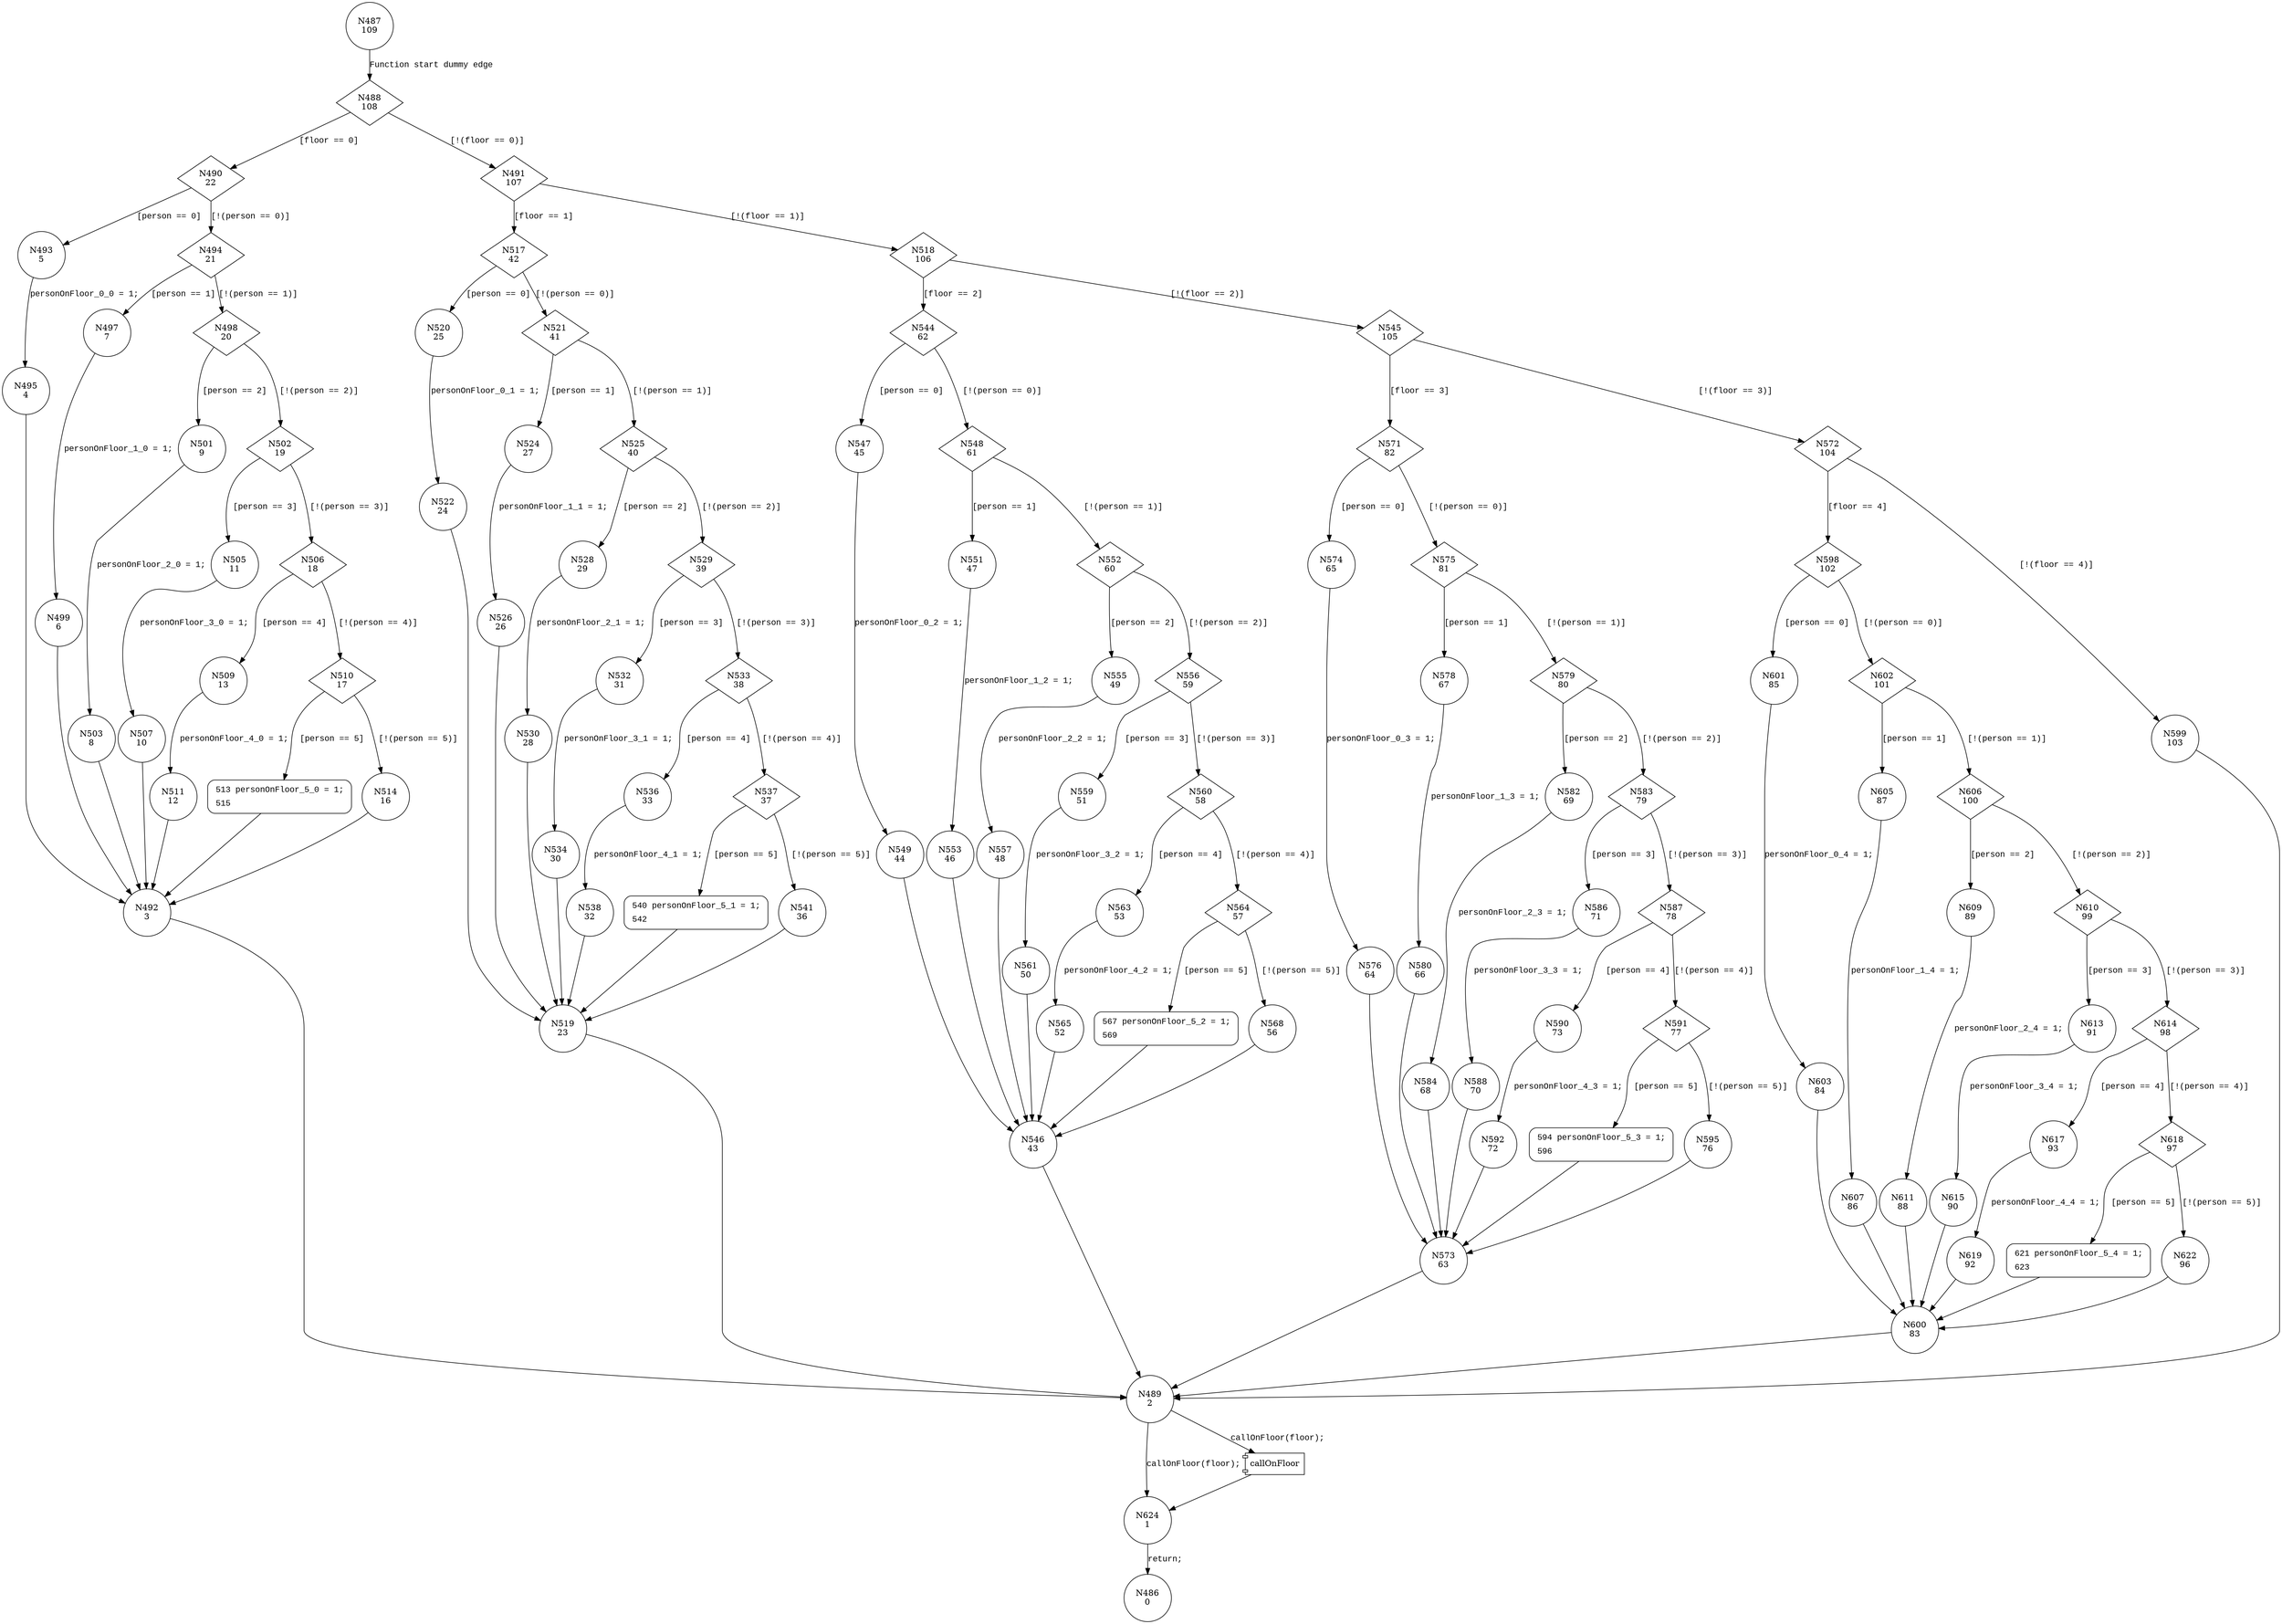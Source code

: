 digraph initPersonOnFloor {
487 [shape="circle" label="N487\n109"]
488 [shape="diamond" label="N488\n108"]
490 [shape="diamond" label="N490\n22"]
491 [shape="diamond" label="N491\n107"]
517 [shape="diamond" label="N517\n42"]
518 [shape="diamond" label="N518\n106"]
544 [shape="diamond" label="N544\n62"]
545 [shape="diamond" label="N545\n105"]
571 [shape="diamond" label="N571\n82"]
572 [shape="diamond" label="N572\n104"]
598 [shape="diamond" label="N598\n102"]
599 [shape="circle" label="N599\n103"]
489 [shape="circle" label="N489\n2"]
624 [shape="circle" label="N624\n1"]
486 [shape="circle" label="N486\n0"]
601 [shape="circle" label="N601\n85"]
602 [shape="diamond" label="N602\n101"]
605 [shape="circle" label="N605\n87"]
606 [shape="diamond" label="N606\n100"]
609 [shape="circle" label="N609\n89"]
610 [shape="diamond" label="N610\n99"]
613 [shape="circle" label="N613\n91"]
614 [shape="diamond" label="N614\n98"]
617 [shape="circle" label="N617\n93"]
618 [shape="diamond" label="N618\n97"]
621 [shape="circle" label="N621\n95"]
622 [shape="circle" label="N622\n96"]
600 [shape="circle" label="N600\n83"]
619 [shape="circle" label="N619\n92"]
615 [shape="circle" label="N615\n90"]
611 [shape="circle" label="N611\n88"]
607 [shape="circle" label="N607\n86"]
603 [shape="circle" label="N603\n84"]
574 [shape="circle" label="N574\n65"]
575 [shape="diamond" label="N575\n81"]
578 [shape="circle" label="N578\n67"]
579 [shape="diamond" label="N579\n80"]
582 [shape="circle" label="N582\n69"]
583 [shape="diamond" label="N583\n79"]
586 [shape="circle" label="N586\n71"]
587 [shape="diamond" label="N587\n78"]
590 [shape="circle" label="N590\n73"]
591 [shape="diamond" label="N591\n77"]
594 [shape="circle" label="N594\n75"]
595 [shape="circle" label="N595\n76"]
573 [shape="circle" label="N573\n63"]
592 [shape="circle" label="N592\n72"]
588 [shape="circle" label="N588\n70"]
584 [shape="circle" label="N584\n68"]
580 [shape="circle" label="N580\n66"]
576 [shape="circle" label="N576\n64"]
547 [shape="circle" label="N547\n45"]
548 [shape="diamond" label="N548\n61"]
551 [shape="circle" label="N551\n47"]
552 [shape="diamond" label="N552\n60"]
555 [shape="circle" label="N555\n49"]
556 [shape="diamond" label="N556\n59"]
559 [shape="circle" label="N559\n51"]
560 [shape="diamond" label="N560\n58"]
563 [shape="circle" label="N563\n53"]
564 [shape="diamond" label="N564\n57"]
567 [shape="circle" label="N567\n55"]
568 [shape="circle" label="N568\n56"]
546 [shape="circle" label="N546\n43"]
565 [shape="circle" label="N565\n52"]
561 [shape="circle" label="N561\n50"]
557 [shape="circle" label="N557\n48"]
553 [shape="circle" label="N553\n46"]
549 [shape="circle" label="N549\n44"]
520 [shape="circle" label="N520\n25"]
521 [shape="diamond" label="N521\n41"]
524 [shape="circle" label="N524\n27"]
525 [shape="diamond" label="N525\n40"]
528 [shape="circle" label="N528\n29"]
529 [shape="diamond" label="N529\n39"]
532 [shape="circle" label="N532\n31"]
533 [shape="diamond" label="N533\n38"]
536 [shape="circle" label="N536\n33"]
537 [shape="diamond" label="N537\n37"]
540 [shape="circle" label="N540\n35"]
541 [shape="circle" label="N541\n36"]
519 [shape="circle" label="N519\n23"]
538 [shape="circle" label="N538\n32"]
534 [shape="circle" label="N534\n30"]
530 [shape="circle" label="N530\n28"]
526 [shape="circle" label="N526\n26"]
522 [shape="circle" label="N522\n24"]
493 [shape="circle" label="N493\n5"]
494 [shape="diamond" label="N494\n21"]
497 [shape="circle" label="N497\n7"]
498 [shape="diamond" label="N498\n20"]
501 [shape="circle" label="N501\n9"]
502 [shape="diamond" label="N502\n19"]
505 [shape="circle" label="N505\n11"]
506 [shape="diamond" label="N506\n18"]
509 [shape="circle" label="N509\n13"]
510 [shape="diamond" label="N510\n17"]
513 [shape="circle" label="N513\n15"]
514 [shape="circle" label="N514\n16"]
492 [shape="circle" label="N492\n3"]
511 [shape="circle" label="N511\n12"]
507 [shape="circle" label="N507\n10"]
503 [shape="circle" label="N503\n8"]
499 [shape="circle" label="N499\n6"]
495 [shape="circle" label="N495\n4"]
621 [style="filled,bold" penwidth="1" fillcolor="white" fontname="Courier New" shape="Mrecord" label=<<table border="0" cellborder="0" cellpadding="3" bgcolor="white"><tr><td align="right">621</td><td align="left">personOnFloor_5_4 = 1;</td></tr><tr><td align="right">623</td><td align="left"></td></tr></table>>]
621 -> 600[label=""]
594 [style="filled,bold" penwidth="1" fillcolor="white" fontname="Courier New" shape="Mrecord" label=<<table border="0" cellborder="0" cellpadding="3" bgcolor="white"><tr><td align="right">594</td><td align="left">personOnFloor_5_3 = 1;</td></tr><tr><td align="right">596</td><td align="left"></td></tr></table>>]
594 -> 573[label=""]
567 [style="filled,bold" penwidth="1" fillcolor="white" fontname="Courier New" shape="Mrecord" label=<<table border="0" cellborder="0" cellpadding="3" bgcolor="white"><tr><td align="right">567</td><td align="left">personOnFloor_5_2 = 1;</td></tr><tr><td align="right">569</td><td align="left"></td></tr></table>>]
567 -> 546[label=""]
540 [style="filled,bold" penwidth="1" fillcolor="white" fontname="Courier New" shape="Mrecord" label=<<table border="0" cellborder="0" cellpadding="3" bgcolor="white"><tr><td align="right">540</td><td align="left">personOnFloor_5_1 = 1;</td></tr><tr><td align="right">542</td><td align="left"></td></tr></table>>]
540 -> 519[label=""]
513 [style="filled,bold" penwidth="1" fillcolor="white" fontname="Courier New" shape="Mrecord" label=<<table border="0" cellborder="0" cellpadding="3" bgcolor="white"><tr><td align="right">513</td><td align="left">personOnFloor_5_0 = 1;</td></tr><tr><td align="right">515</td><td align="left"></td></tr></table>>]
513 -> 492[label=""]
487 -> 488 [label="Function start dummy edge" fontname="Courier New"]
488 -> 490 [label="[floor == 0]" fontname="Courier New"]
488 -> 491 [label="[!(floor == 0)]" fontname="Courier New"]
491 -> 517 [label="[floor == 1]" fontname="Courier New"]
491 -> 518 [label="[!(floor == 1)]" fontname="Courier New"]
518 -> 544 [label="[floor == 2]" fontname="Courier New"]
518 -> 545 [label="[!(floor == 2)]" fontname="Courier New"]
545 -> 571 [label="[floor == 3]" fontname="Courier New"]
545 -> 572 [label="[!(floor == 3)]" fontname="Courier New"]
572 -> 598 [label="[floor == 4]" fontname="Courier New"]
572 -> 599 [label="[!(floor == 4)]" fontname="Courier New"]
100129 [shape="component" label="callOnFloor"]
489 -> 100129 [label="callOnFloor(floor);" fontname="Courier New"]
100129 -> 624 [label="" fontname="Courier New"]
489 -> 624 [label="callOnFloor(floor);" fontname="Courier New"]
624 -> 486 [label="return;" fontname="Courier New"]
598 -> 601 [label="[person == 0]" fontname="Courier New"]
598 -> 602 [label="[!(person == 0)]" fontname="Courier New"]
602 -> 605 [label="[person == 1]" fontname="Courier New"]
602 -> 606 [label="[!(person == 1)]" fontname="Courier New"]
606 -> 609 [label="[person == 2]" fontname="Courier New"]
606 -> 610 [label="[!(person == 2)]" fontname="Courier New"]
610 -> 613 [label="[person == 3]" fontname="Courier New"]
610 -> 614 [label="[!(person == 3)]" fontname="Courier New"]
614 -> 617 [label="[person == 4]" fontname="Courier New"]
614 -> 618 [label="[!(person == 4)]" fontname="Courier New"]
618 -> 621 [label="[person == 5]" fontname="Courier New"]
618 -> 622 [label="[!(person == 5)]" fontname="Courier New"]
600 -> 489 [label="" fontname="Courier New"]
617 -> 619 [label="personOnFloor_4_4 = 1;" fontname="Courier New"]
613 -> 615 [label="personOnFloor_3_4 = 1;" fontname="Courier New"]
609 -> 611 [label="personOnFloor_2_4 = 1;" fontname="Courier New"]
605 -> 607 [label="personOnFloor_1_4 = 1;" fontname="Courier New"]
601 -> 603 [label="personOnFloor_0_4 = 1;" fontname="Courier New"]
571 -> 574 [label="[person == 0]" fontname="Courier New"]
571 -> 575 [label="[!(person == 0)]" fontname="Courier New"]
575 -> 578 [label="[person == 1]" fontname="Courier New"]
575 -> 579 [label="[!(person == 1)]" fontname="Courier New"]
579 -> 582 [label="[person == 2]" fontname="Courier New"]
579 -> 583 [label="[!(person == 2)]" fontname="Courier New"]
583 -> 586 [label="[person == 3]" fontname="Courier New"]
583 -> 587 [label="[!(person == 3)]" fontname="Courier New"]
587 -> 590 [label="[person == 4]" fontname="Courier New"]
587 -> 591 [label="[!(person == 4)]" fontname="Courier New"]
591 -> 594 [label="[person == 5]" fontname="Courier New"]
591 -> 595 [label="[!(person == 5)]" fontname="Courier New"]
573 -> 489 [label="" fontname="Courier New"]
590 -> 592 [label="personOnFloor_4_3 = 1;" fontname="Courier New"]
586 -> 588 [label="personOnFloor_3_3 = 1;" fontname="Courier New"]
582 -> 584 [label="personOnFloor_2_3 = 1;" fontname="Courier New"]
578 -> 580 [label="personOnFloor_1_3 = 1;" fontname="Courier New"]
574 -> 576 [label="personOnFloor_0_3 = 1;" fontname="Courier New"]
544 -> 547 [label="[person == 0]" fontname="Courier New"]
544 -> 548 [label="[!(person == 0)]" fontname="Courier New"]
548 -> 551 [label="[person == 1]" fontname="Courier New"]
548 -> 552 [label="[!(person == 1)]" fontname="Courier New"]
552 -> 555 [label="[person == 2]" fontname="Courier New"]
552 -> 556 [label="[!(person == 2)]" fontname="Courier New"]
556 -> 559 [label="[person == 3]" fontname="Courier New"]
556 -> 560 [label="[!(person == 3)]" fontname="Courier New"]
560 -> 563 [label="[person == 4]" fontname="Courier New"]
560 -> 564 [label="[!(person == 4)]" fontname="Courier New"]
564 -> 567 [label="[person == 5]" fontname="Courier New"]
564 -> 568 [label="[!(person == 5)]" fontname="Courier New"]
546 -> 489 [label="" fontname="Courier New"]
563 -> 565 [label="personOnFloor_4_2 = 1;" fontname="Courier New"]
559 -> 561 [label="personOnFloor_3_2 = 1;" fontname="Courier New"]
555 -> 557 [label="personOnFloor_2_2 = 1;" fontname="Courier New"]
551 -> 553 [label="personOnFloor_1_2 = 1;" fontname="Courier New"]
547 -> 549 [label="personOnFloor_0_2 = 1;" fontname="Courier New"]
517 -> 520 [label="[person == 0]" fontname="Courier New"]
517 -> 521 [label="[!(person == 0)]" fontname="Courier New"]
521 -> 524 [label="[person == 1]" fontname="Courier New"]
521 -> 525 [label="[!(person == 1)]" fontname="Courier New"]
525 -> 528 [label="[person == 2]" fontname="Courier New"]
525 -> 529 [label="[!(person == 2)]" fontname="Courier New"]
529 -> 532 [label="[person == 3]" fontname="Courier New"]
529 -> 533 [label="[!(person == 3)]" fontname="Courier New"]
533 -> 536 [label="[person == 4]" fontname="Courier New"]
533 -> 537 [label="[!(person == 4)]" fontname="Courier New"]
537 -> 540 [label="[person == 5]" fontname="Courier New"]
537 -> 541 [label="[!(person == 5)]" fontname="Courier New"]
519 -> 489 [label="" fontname="Courier New"]
536 -> 538 [label="personOnFloor_4_1 = 1;" fontname="Courier New"]
532 -> 534 [label="personOnFloor_3_1 = 1;" fontname="Courier New"]
528 -> 530 [label="personOnFloor_2_1 = 1;" fontname="Courier New"]
524 -> 526 [label="personOnFloor_1_1 = 1;" fontname="Courier New"]
520 -> 522 [label="personOnFloor_0_1 = 1;" fontname="Courier New"]
490 -> 493 [label="[person == 0]" fontname="Courier New"]
490 -> 494 [label="[!(person == 0)]" fontname="Courier New"]
494 -> 497 [label="[person == 1]" fontname="Courier New"]
494 -> 498 [label="[!(person == 1)]" fontname="Courier New"]
498 -> 501 [label="[person == 2]" fontname="Courier New"]
498 -> 502 [label="[!(person == 2)]" fontname="Courier New"]
502 -> 505 [label="[person == 3]" fontname="Courier New"]
502 -> 506 [label="[!(person == 3)]" fontname="Courier New"]
506 -> 509 [label="[person == 4]" fontname="Courier New"]
506 -> 510 [label="[!(person == 4)]" fontname="Courier New"]
510 -> 513 [label="[person == 5]" fontname="Courier New"]
510 -> 514 [label="[!(person == 5)]" fontname="Courier New"]
492 -> 489 [label="" fontname="Courier New"]
509 -> 511 [label="personOnFloor_4_0 = 1;" fontname="Courier New"]
505 -> 507 [label="personOnFloor_3_0 = 1;" fontname="Courier New"]
501 -> 503 [label="personOnFloor_2_0 = 1;" fontname="Courier New"]
497 -> 499 [label="personOnFloor_1_0 = 1;" fontname="Courier New"]
493 -> 495 [label="personOnFloor_0_0 = 1;" fontname="Courier New"]
599 -> 489 [label="" fontname="Courier New"]
622 -> 600 [label="" fontname="Courier New"]
619 -> 600 [label="" fontname="Courier New"]
615 -> 600 [label="" fontname="Courier New"]
611 -> 600 [label="" fontname="Courier New"]
607 -> 600 [label="" fontname="Courier New"]
603 -> 600 [label="" fontname="Courier New"]
595 -> 573 [label="" fontname="Courier New"]
592 -> 573 [label="" fontname="Courier New"]
588 -> 573 [label="" fontname="Courier New"]
584 -> 573 [label="" fontname="Courier New"]
580 -> 573 [label="" fontname="Courier New"]
576 -> 573 [label="" fontname="Courier New"]
568 -> 546 [label="" fontname="Courier New"]
565 -> 546 [label="" fontname="Courier New"]
561 -> 546 [label="" fontname="Courier New"]
557 -> 546 [label="" fontname="Courier New"]
553 -> 546 [label="" fontname="Courier New"]
549 -> 546 [label="" fontname="Courier New"]
541 -> 519 [label="" fontname="Courier New"]
538 -> 519 [label="" fontname="Courier New"]
534 -> 519 [label="" fontname="Courier New"]
530 -> 519 [label="" fontname="Courier New"]
526 -> 519 [label="" fontname="Courier New"]
522 -> 519 [label="" fontname="Courier New"]
514 -> 492 [label="" fontname="Courier New"]
511 -> 492 [label="" fontname="Courier New"]
507 -> 492 [label="" fontname="Courier New"]
503 -> 492 [label="" fontname="Courier New"]
499 -> 492 [label="" fontname="Courier New"]
495 -> 492 [label="" fontname="Courier New"]
}